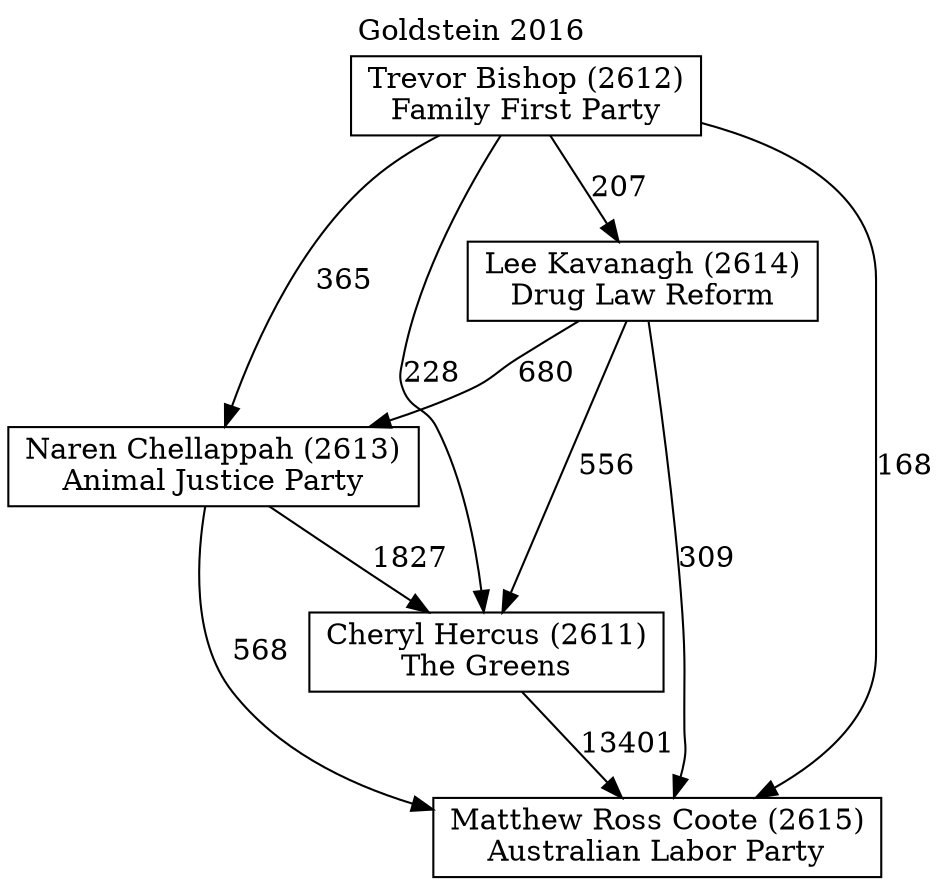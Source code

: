 // House preference flow
digraph "Matthew Ross Coote (2615)_Goldstein_2016" {
	graph [label="Goldstein 2016" labelloc=t mclimit=10]
	node [shape=box]
	"Matthew Ross Coote (2615)" [label="Matthew Ross Coote (2615)
Australian Labor Party"]
	"Naren Chellappah (2613)" [label="Naren Chellappah (2613)
Animal Justice Party"]
	"Trevor Bishop (2612)" [label="Trevor Bishop (2612)
Family First Party"]
	"Lee Kavanagh (2614)" [label="Lee Kavanagh (2614)
Drug Law Reform"]
	"Cheryl Hercus (2611)" [label="Cheryl Hercus (2611)
The Greens"]
	"Trevor Bishop (2612)" -> "Matthew Ross Coote (2615)" [label=168]
	"Lee Kavanagh (2614)" -> "Cheryl Hercus (2611)" [label=556]
	"Naren Chellappah (2613)" -> "Cheryl Hercus (2611)" [label=1827]
	"Trevor Bishop (2612)" -> "Cheryl Hercus (2611)" [label=228]
	"Cheryl Hercus (2611)" -> "Matthew Ross Coote (2615)" [label=13401]
	"Trevor Bishop (2612)" -> "Lee Kavanagh (2614)" [label=207]
	"Lee Kavanagh (2614)" -> "Naren Chellappah (2613)" [label=680]
	"Lee Kavanagh (2614)" -> "Matthew Ross Coote (2615)" [label=309]
	"Trevor Bishop (2612)" -> "Naren Chellappah (2613)" [label=365]
	"Naren Chellappah (2613)" -> "Matthew Ross Coote (2615)" [label=568]
}
